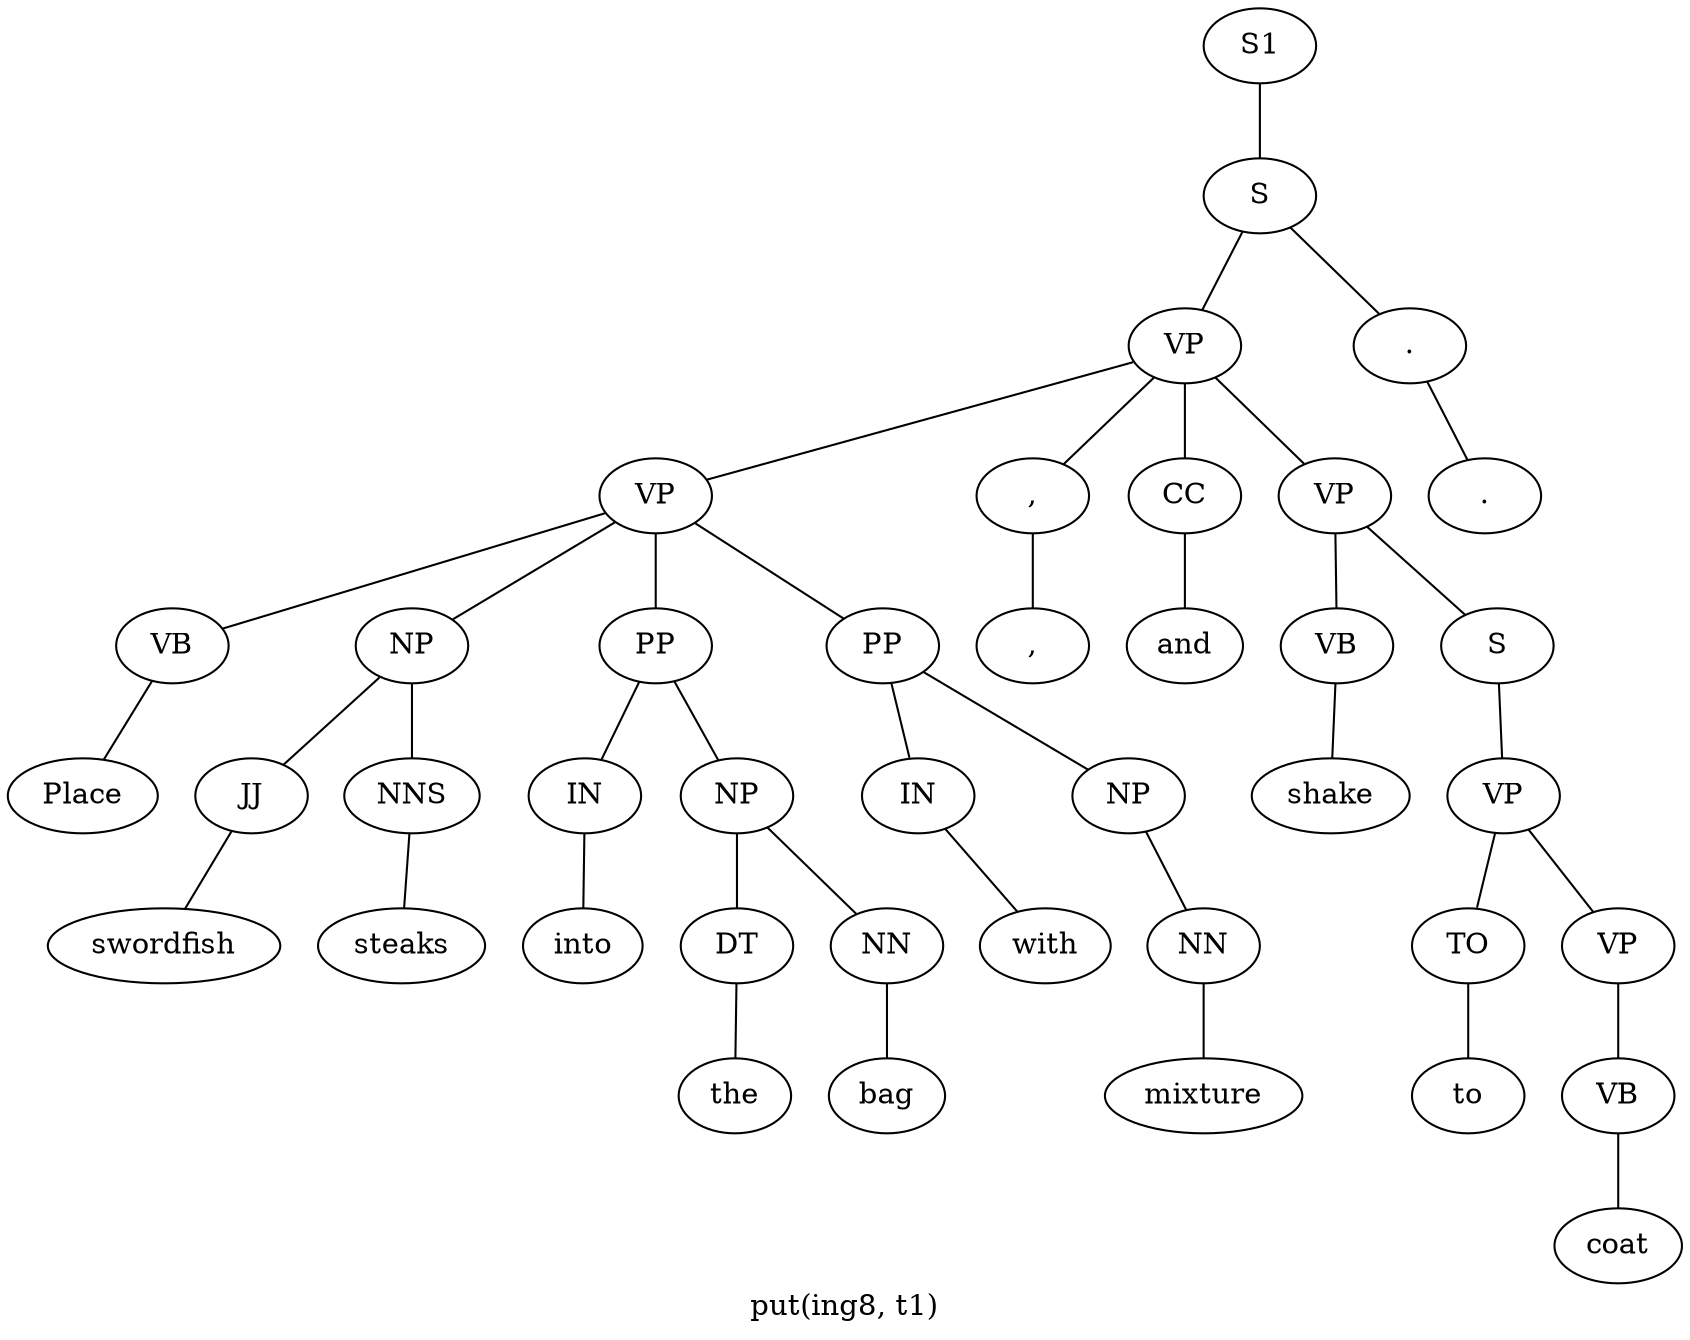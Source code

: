 graph SyntaxGraph {
	label = "put(ing8, t1)";
	Node0 [label="S1"];
	Node1 [label="S"];
	Node2 [label="VP"];
	Node3 [label="VP"];
	Node4 [label="VB"];
	Node5 [label="Place"];
	Node6 [label="NP"];
	Node7 [label="JJ"];
	Node8 [label="swordfish"];
	Node9 [label="NNS"];
	Node10 [label="steaks"];
	Node11 [label="PP"];
	Node12 [label="IN"];
	Node13 [label="into"];
	Node14 [label="NP"];
	Node15 [label="DT"];
	Node16 [label="the"];
	Node17 [label="NN"];
	Node18 [label="bag"];
	Node19 [label="PP"];
	Node20 [label="IN"];
	Node21 [label="with"];
	Node22 [label="NP"];
	Node23 [label="NN"];
	Node24 [label="mixture"];
	Node25 [label=","];
	Node26 [label=","];
	Node27 [label="CC"];
	Node28 [label="and"];
	Node29 [label="VP"];
	Node30 [label="VB"];
	Node31 [label="shake"];
	Node32 [label="S"];
	Node33 [label="VP"];
	Node34 [label="TO"];
	Node35 [label="to"];
	Node36 [label="VP"];
	Node37 [label="VB"];
	Node38 [label="coat"];
	Node39 [label="."];
	Node40 [label="."];

	Node0 -- Node1;
	Node1 -- Node2;
	Node1 -- Node39;
	Node2 -- Node3;
	Node2 -- Node25;
	Node2 -- Node27;
	Node2 -- Node29;
	Node3 -- Node4;
	Node3 -- Node6;
	Node3 -- Node11;
	Node3 -- Node19;
	Node4 -- Node5;
	Node6 -- Node7;
	Node6 -- Node9;
	Node7 -- Node8;
	Node9 -- Node10;
	Node11 -- Node12;
	Node11 -- Node14;
	Node12 -- Node13;
	Node14 -- Node15;
	Node14 -- Node17;
	Node15 -- Node16;
	Node17 -- Node18;
	Node19 -- Node20;
	Node19 -- Node22;
	Node20 -- Node21;
	Node22 -- Node23;
	Node23 -- Node24;
	Node25 -- Node26;
	Node27 -- Node28;
	Node29 -- Node30;
	Node29 -- Node32;
	Node30 -- Node31;
	Node32 -- Node33;
	Node33 -- Node34;
	Node33 -- Node36;
	Node34 -- Node35;
	Node36 -- Node37;
	Node37 -- Node38;
	Node39 -- Node40;
}
